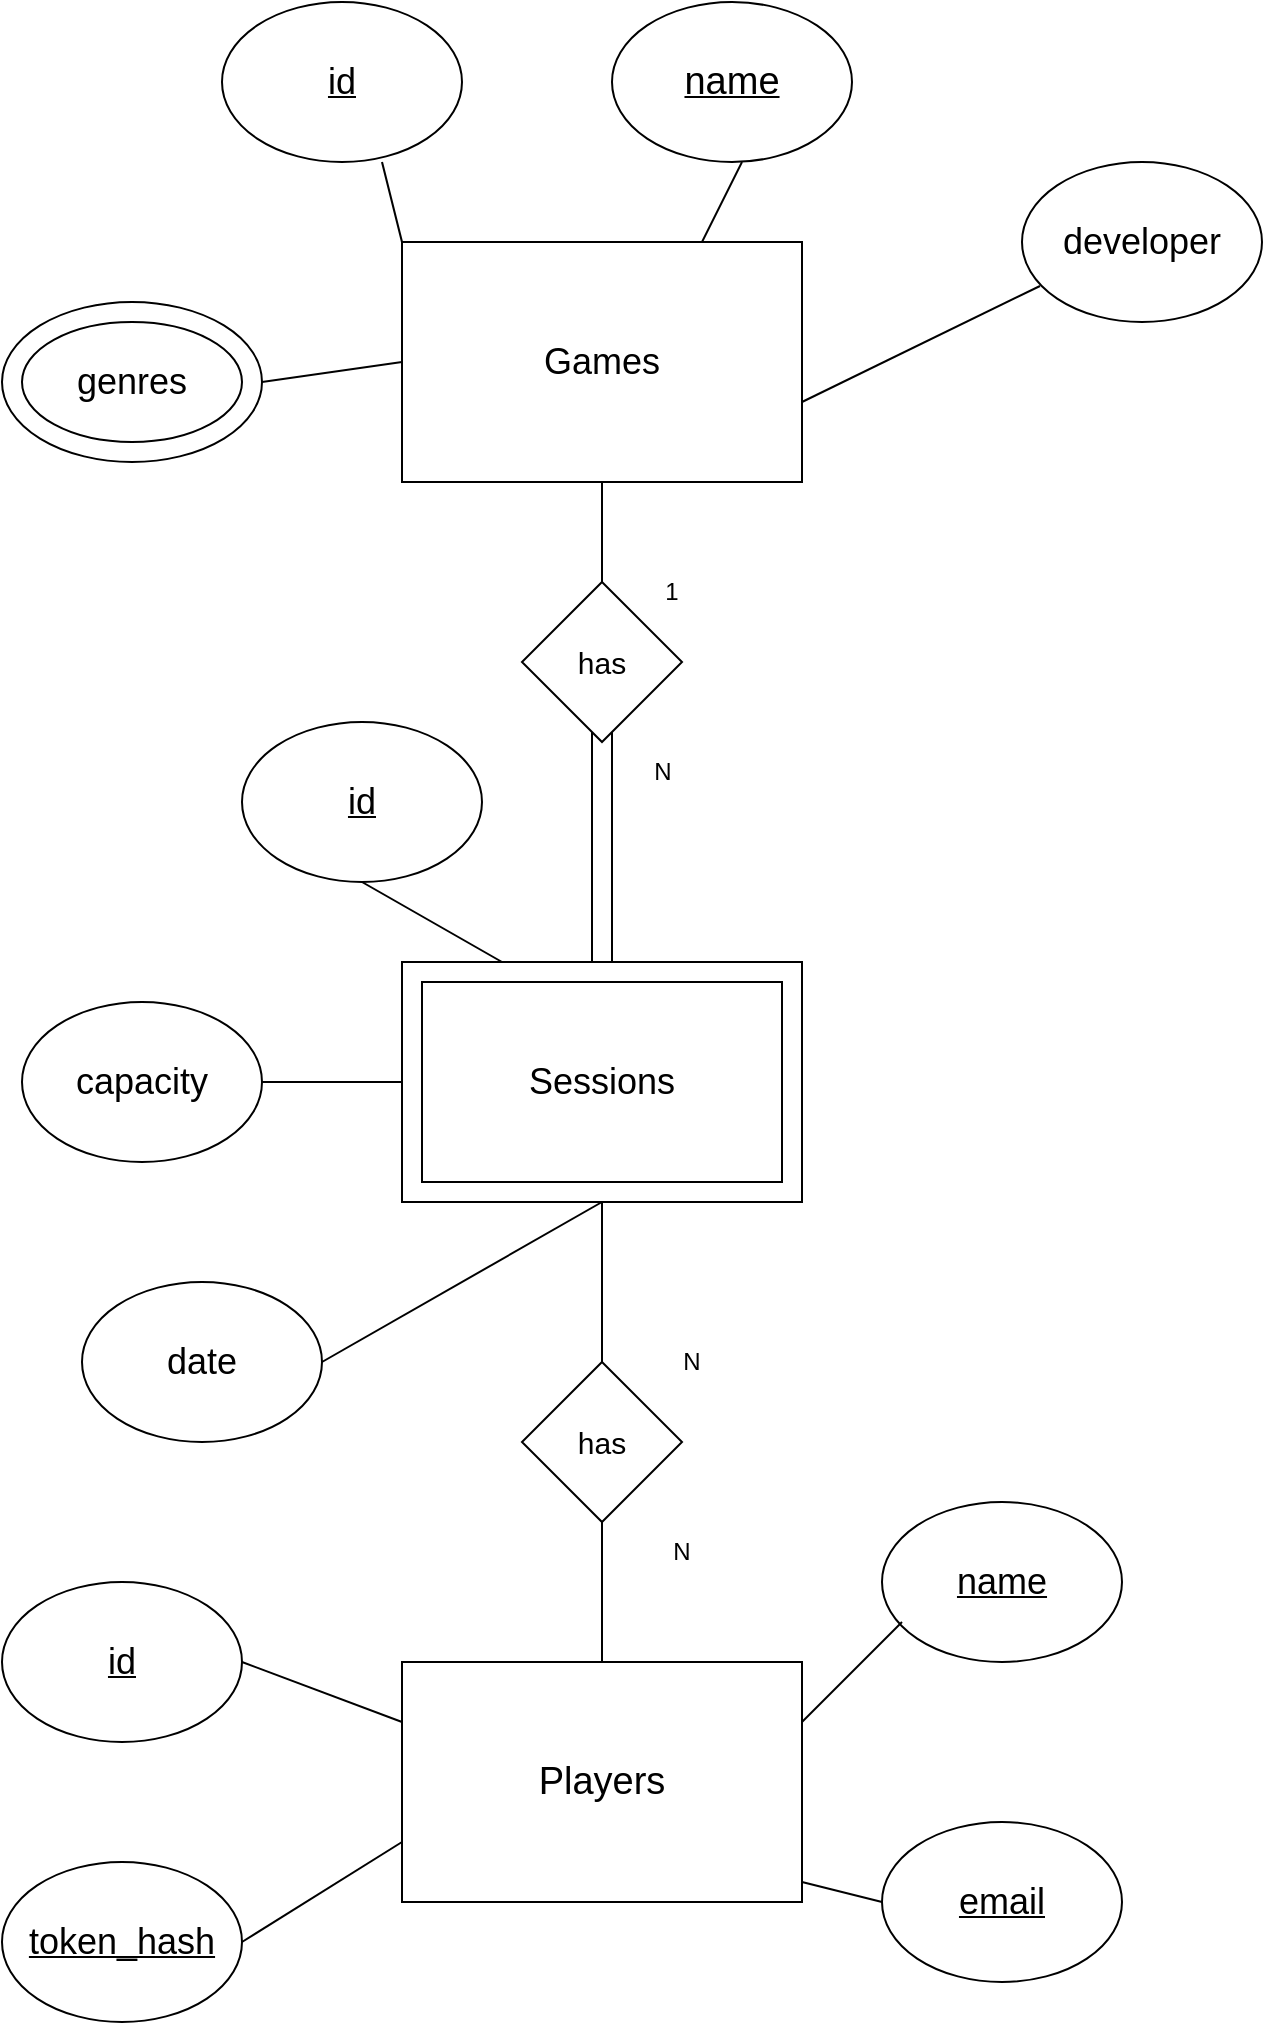 <mxfile version="24.3.1" type="device">
  <diagram name="Page-1" id="QmAfBNOHurfP89vLRw_m">
    <mxGraphModel dx="1687" dy="868" grid="1" gridSize="10" guides="1" tooltips="1" connect="1" arrows="1" fold="1" page="1" pageScale="1" pageWidth="850" pageHeight="1100" math="0" shadow="0">
      <root>
        <mxCell id="0" />
        <mxCell id="1" parent="0" />
        <mxCell id="cuqm3xixPeHWgsX6I_qI-16" value="" style="shape=flexArrow;endArrow=classic;startArrow=classic;html=1;rounded=0;exitX=0.5;exitY=0.583;exitDx=0;exitDy=0;exitPerimeter=0;" parent="1" source="cuqm3xixPeHWgsX6I_qI-13" edge="1">
          <mxGeometry width="100" height="100" relative="1" as="geometry">
            <mxPoint x="400" y="490" as="sourcePoint" />
            <mxPoint x="420" y="320" as="targetPoint" />
          </mxGeometry>
        </mxCell>
        <mxCell id="cuqm3xixPeHWgsX6I_qI-2" value="Games" style="rounded=0;whiteSpace=wrap;html=1;fontSize=18;" parent="1" vertex="1">
          <mxGeometry x="320" y="130" width="200" height="120" as="geometry" />
        </mxCell>
        <mxCell id="cuqm3xixPeHWgsX6I_qI-3" value="name" style="ellipse;whiteSpace=wrap;html=1;fontStyle=4;fontSize=19;" parent="1" vertex="1">
          <mxGeometry x="425" y="10" width="120" height="80" as="geometry" />
        </mxCell>
        <mxCell id="cuqm3xixPeHWgsX6I_qI-4" value="&lt;u style=&quot;font-size: 18px;&quot;&gt;id&lt;/u&gt;" style="ellipse;whiteSpace=wrap;html=1;fontSize=18;" parent="1" vertex="1">
          <mxGeometry x="230" y="10" width="120" height="80" as="geometry" />
        </mxCell>
        <mxCell id="cuqm3xixPeHWgsX6I_qI-5" value="genres" style="ellipse;whiteSpace=wrap;html=1;gradientColor=none;" parent="1" vertex="1">
          <mxGeometry x="120" y="160" width="130" height="80" as="geometry" />
        </mxCell>
        <mxCell id="cuqm3xixPeHWgsX6I_qI-6" value="genres" style="ellipse;whiteSpace=wrap;html=1;fontSize=18;fontStyle=0;strokeColor=default;" parent="1" vertex="1">
          <mxGeometry x="130" y="170" width="110" height="60" as="geometry" />
        </mxCell>
        <mxCell id="cuqm3xixPeHWgsX6I_qI-7" value="" style="endArrow=none;html=1;rounded=0;exitX=1;exitY=0.5;exitDx=0;exitDy=0;entryX=0;entryY=0.5;entryDx=0;entryDy=0;" parent="1" source="cuqm3xixPeHWgsX6I_qI-5" target="cuqm3xixPeHWgsX6I_qI-2" edge="1">
          <mxGeometry width="50" height="50" relative="1" as="geometry">
            <mxPoint x="260" y="225" as="sourcePoint" />
            <mxPoint x="310" y="175" as="targetPoint" />
          </mxGeometry>
        </mxCell>
        <mxCell id="cuqm3xixPeHWgsX6I_qI-8" value="developer" style="ellipse;whiteSpace=wrap;html=1;fontSize=18;" parent="1" vertex="1">
          <mxGeometry x="630" y="90" width="120" height="80" as="geometry" />
        </mxCell>
        <mxCell id="cuqm3xixPeHWgsX6I_qI-9" value="" style="endArrow=none;html=1;rounded=0;entryX=0.075;entryY=0.775;entryDx=0;entryDy=0;entryPerimeter=0;" parent="1" target="cuqm3xixPeHWgsX6I_qI-8" edge="1">
          <mxGeometry width="50" height="50" relative="1" as="geometry">
            <mxPoint x="520" y="210" as="sourcePoint" />
            <mxPoint x="570" y="160" as="targetPoint" />
          </mxGeometry>
        </mxCell>
        <mxCell id="cuqm3xixPeHWgsX6I_qI-10" value="has" style="rhombus;whiteSpace=wrap;html=1;fontSize=15;" parent="1" vertex="1">
          <mxGeometry x="380" y="300" width="80" height="80" as="geometry" />
        </mxCell>
        <mxCell id="cuqm3xixPeHWgsX6I_qI-11" value="1" style="text;html=1;align=center;verticalAlign=middle;whiteSpace=wrap;rounded=0;" parent="1" vertex="1">
          <mxGeometry x="430" y="290" width="50" height="30" as="geometry" />
        </mxCell>
        <mxCell id="cuqm3xixPeHWgsX6I_qI-12" value="" style="endArrow=none;html=1;rounded=0;entryX=0.5;entryY=1;entryDx=0;entryDy=0;exitX=0.5;exitY=0;exitDx=0;exitDy=0;" parent="1" source="cuqm3xixPeHWgsX6I_qI-10" target="cuqm3xixPeHWgsX6I_qI-2" edge="1">
          <mxGeometry width="50" height="50" relative="1" as="geometry">
            <mxPoint x="420" y="290" as="sourcePoint" />
            <mxPoint x="450" y="250" as="targetPoint" />
          </mxGeometry>
        </mxCell>
        <mxCell id="cuqm3xixPeHWgsX6I_qI-13" value="Sessions" style="rounded=0;whiteSpace=wrap;html=1;fontSize=19;" parent="1" vertex="1">
          <mxGeometry x="320" y="490" width="200" height="120" as="geometry" />
        </mxCell>
        <mxCell id="cuqm3xixPeHWgsX6I_qI-17" value="N" style="text;html=1;align=center;verticalAlign=middle;resizable=0;points=[];autosize=1;strokeColor=none;fillColor=none;" parent="1" vertex="1">
          <mxGeometry x="435" y="380" width="30" height="30" as="geometry" />
        </mxCell>
        <mxCell id="cuqm3xixPeHWgsX6I_qI-18" value="id" style="ellipse;whiteSpace=wrap;html=1;fontSize=18;fontStyle=4" parent="1" vertex="1">
          <mxGeometry x="240" y="370" width="120" height="80" as="geometry" />
        </mxCell>
        <mxCell id="cuqm3xixPeHWgsX6I_qI-19" value="" style="endArrow=none;html=1;rounded=0;exitX=0.25;exitY=0;exitDx=0;exitDy=0;entryX=0.5;entryY=1;entryDx=0;entryDy=0;" parent="1" source="cuqm3xixPeHWgsX6I_qI-13" target="cuqm3xixPeHWgsX6I_qI-18" edge="1">
          <mxGeometry width="50" height="50" relative="1" as="geometry">
            <mxPoint x="290" y="490" as="sourcePoint" />
            <mxPoint x="340" y="440" as="targetPoint" />
          </mxGeometry>
        </mxCell>
        <mxCell id="cuqm3xixPeHWgsX6I_qI-20" value="capacity" style="ellipse;whiteSpace=wrap;html=1;fontSize=18;" parent="1" vertex="1">
          <mxGeometry x="130" y="510" width="120" height="80" as="geometry" />
        </mxCell>
        <mxCell id="cuqm3xixPeHWgsX6I_qI-21" value="date" style="ellipse;whiteSpace=wrap;html=1;fontSize=18;" parent="1" vertex="1">
          <mxGeometry x="160" y="650" width="120" height="80" as="geometry" />
        </mxCell>
        <mxCell id="cuqm3xixPeHWgsX6I_qI-22" value="" style="endArrow=none;html=1;rounded=0;entryX=0.5;entryY=1;entryDx=0;entryDy=0;exitX=1;exitY=0.5;exitDx=0;exitDy=0;" parent="1" source="cuqm3xixPeHWgsX6I_qI-21" target="cuqm3xixPeHWgsX6I_qI-13" edge="1">
          <mxGeometry width="50" height="50" relative="1" as="geometry">
            <mxPoint x="220" y="650" as="sourcePoint" />
            <mxPoint x="270" y="600" as="targetPoint" />
          </mxGeometry>
        </mxCell>
        <mxCell id="cuqm3xixPeHWgsX6I_qI-23" value="" style="endArrow=none;html=1;rounded=0;entryX=0;entryY=0.5;entryDx=0;entryDy=0;" parent="1" target="cuqm3xixPeHWgsX6I_qI-13" edge="1">
          <mxGeometry width="50" height="50" relative="1" as="geometry">
            <mxPoint x="250" y="550" as="sourcePoint" />
            <mxPoint x="300" y="500" as="targetPoint" />
          </mxGeometry>
        </mxCell>
        <mxCell id="cuqm3xixPeHWgsX6I_qI-24" value="has" style="rhombus;whiteSpace=wrap;html=1;fontSize=15;" parent="1" vertex="1">
          <mxGeometry x="380" y="690" width="80" height="80" as="geometry" />
        </mxCell>
        <mxCell id="cuqm3xixPeHWgsX6I_qI-25" value="" style="endArrow=none;html=1;rounded=0;exitX=0.5;exitY=0;exitDx=0;exitDy=0;" parent="1" source="cuqm3xixPeHWgsX6I_qI-24" edge="1">
          <mxGeometry width="50" height="50" relative="1" as="geometry">
            <mxPoint x="370" y="660" as="sourcePoint" />
            <mxPoint x="420" y="610" as="targetPoint" />
          </mxGeometry>
        </mxCell>
        <mxCell id="cuqm3xixPeHWgsX6I_qI-27" value="" style="endArrow=none;html=1;rounded=0;" parent="1" edge="1">
          <mxGeometry width="50" height="50" relative="1" as="geometry">
            <mxPoint x="420" y="840" as="sourcePoint" />
            <mxPoint x="420" y="770" as="targetPoint" />
          </mxGeometry>
        </mxCell>
        <mxCell id="cuqm3xixPeHWgsX6I_qI-28" value="N" style="text;html=1;align=center;verticalAlign=middle;whiteSpace=wrap;rounded=0;" parent="1" vertex="1">
          <mxGeometry x="435" y="675" width="60" height="30" as="geometry" />
        </mxCell>
        <mxCell id="cuqm3xixPeHWgsX6I_qI-29" value="N" style="text;html=1;align=center;verticalAlign=middle;whiteSpace=wrap;rounded=0;" parent="1" vertex="1">
          <mxGeometry x="430" y="770" width="60" height="30" as="geometry" />
        </mxCell>
        <mxCell id="cuqm3xixPeHWgsX6I_qI-30" value="Players" style="rounded=0;whiteSpace=wrap;html=1;fontSize=19;" parent="1" vertex="1">
          <mxGeometry x="320" y="840" width="200" height="120" as="geometry" />
        </mxCell>
        <mxCell id="cuqm3xixPeHWgsX6I_qI-31" value="id" style="ellipse;whiteSpace=wrap;html=1;fontSize=18;fontStyle=4" parent="1" vertex="1">
          <mxGeometry x="120" y="800" width="120" height="80" as="geometry" />
        </mxCell>
        <mxCell id="cuqm3xixPeHWgsX6I_qI-32" value="token_hash" style="ellipse;whiteSpace=wrap;html=1;fontSize=18;fontStyle=4" parent="1" vertex="1">
          <mxGeometry x="120" y="940" width="120" height="80" as="geometry" />
        </mxCell>
        <mxCell id="cuqm3xixPeHWgsX6I_qI-33" value="name" style="ellipse;whiteSpace=wrap;html=1;fontSize=18;fontStyle=4" parent="1" vertex="1">
          <mxGeometry x="560" y="760" width="120" height="80" as="geometry" />
        </mxCell>
        <mxCell id="cuqm3xixPeHWgsX6I_qI-34" value="email" style="ellipse;whiteSpace=wrap;html=1;fontSize=18;fontStyle=4" parent="1" vertex="1">
          <mxGeometry x="560" y="920" width="120" height="80" as="geometry" />
        </mxCell>
        <mxCell id="cuqm3xixPeHWgsX6I_qI-35" value="" style="endArrow=none;html=1;rounded=0;entryX=0;entryY=0.25;entryDx=0;entryDy=0;" parent="1" target="cuqm3xixPeHWgsX6I_qI-30" edge="1">
          <mxGeometry width="50" height="50" relative="1" as="geometry">
            <mxPoint x="240" y="840" as="sourcePoint" />
            <mxPoint x="290" y="790" as="targetPoint" />
          </mxGeometry>
        </mxCell>
        <mxCell id="cuqm3xixPeHWgsX6I_qI-36" value="" style="endArrow=none;html=1;rounded=0;entryX=0;entryY=0.75;entryDx=0;entryDy=0;" parent="1" target="cuqm3xixPeHWgsX6I_qI-30" edge="1">
          <mxGeometry width="50" height="50" relative="1" as="geometry">
            <mxPoint x="240" y="980" as="sourcePoint" />
            <mxPoint x="290" y="930" as="targetPoint" />
          </mxGeometry>
        </mxCell>
        <mxCell id="cuqm3xixPeHWgsX6I_qI-38" value="" style="endArrow=none;html=1;rounded=0;" parent="1" edge="1">
          <mxGeometry width="50" height="50" relative="1" as="geometry">
            <mxPoint x="520" y="870" as="sourcePoint" />
            <mxPoint x="570" y="820" as="targetPoint" />
          </mxGeometry>
        </mxCell>
        <mxCell id="cuqm3xixPeHWgsX6I_qI-39" value="" style="endArrow=none;html=1;rounded=0;entryX=0;entryY=0.5;entryDx=0;entryDy=0;" parent="1" target="cuqm3xixPeHWgsX6I_qI-34" edge="1">
          <mxGeometry width="50" height="50" relative="1" as="geometry">
            <mxPoint x="520" y="950" as="sourcePoint" />
            <mxPoint x="570" y="900" as="targetPoint" />
          </mxGeometry>
        </mxCell>
        <mxCell id="cuqm3xixPeHWgsX6I_qI-40" value="Sessions" style="rounded=0;whiteSpace=wrap;html=1;fontSize=18;" parent="1" vertex="1">
          <mxGeometry x="330" y="500" width="180" height="100" as="geometry" />
        </mxCell>
        <mxCell id="cuqm3xixPeHWgsX6I_qI-41" value="" style="endArrow=none;html=1;rounded=0;exitX=0;exitY=0;exitDx=0;exitDy=0;" parent="1" source="cuqm3xixPeHWgsX6I_qI-2" edge="1">
          <mxGeometry width="50" height="50" relative="1" as="geometry">
            <mxPoint x="260" y="140" as="sourcePoint" />
            <mxPoint x="310" y="90" as="targetPoint" />
          </mxGeometry>
        </mxCell>
        <mxCell id="cuqm3xixPeHWgsX6I_qI-43" value="" style="endArrow=none;html=1;rounded=0;exitX=0.75;exitY=0;exitDx=0;exitDy=0;" parent="1" source="cuqm3xixPeHWgsX6I_qI-2" edge="1">
          <mxGeometry width="50" height="50" relative="1" as="geometry">
            <mxPoint x="440" y="140" as="sourcePoint" />
            <mxPoint x="490" y="90" as="targetPoint" />
          </mxGeometry>
        </mxCell>
      </root>
    </mxGraphModel>
  </diagram>
</mxfile>
